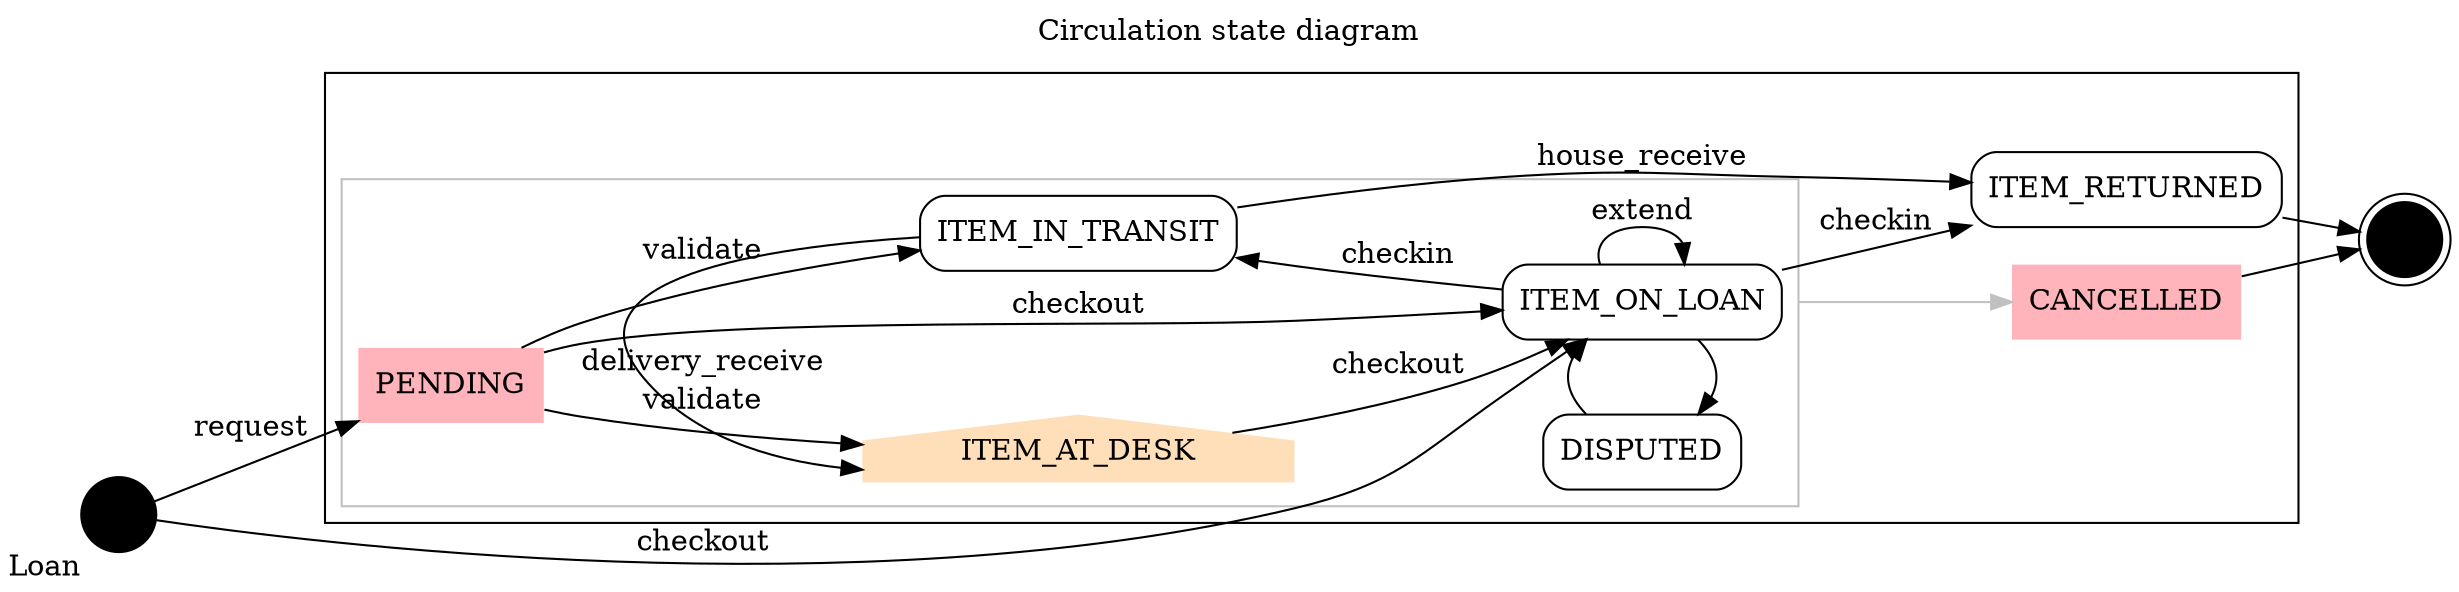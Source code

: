 digraph G {
# Title
label="Circulation state diagram";
labelloc = "t"; # place label on top
compound=True;

# Configuration
rankdir=LR;
#splines=polyline; # uncurved arrows (from a state to another)
node [shape=rectangle style=rounded]; # change displaying box for states

# Main states
"CREATED" [label="" xlabel="Loan" shape=circle style=filled color=black];
"PENDING" [color="transparent" style=filled fillcolor="#ffb3ba"];
"ITEM_AT_DESK" [shape=house color="transparent" style=filled fillcolor="#ffdfba"];
"ITEM_IN_TRANSIT";
"ITEM_ON_LOAN";
"ITEM_RETURNED";
"CANCELLED" [color="transparent" style=filled fillcolor="#ffb3ba"];
"DISPUTED";
"DELETED" [shape=doublecircle label="" style=filled fillcolor=black];

# Subgraphs
subgraph cluster_main {
	label="";
	"CANCELLED";
	"ITEM_RETURNED";
	subgraph cluster_0 {
		# Configuration
		node [style=filled];
		label="";
		color=gray;
		# States
		{ rank=same; "ITEM_AT_DESK", "ITEM_IN_TRANSIT"}
		{ rank=same; "ITEM_ON_LOAN", "DISPUTED"}
		# Transitions
		"PENDING" -> "ITEM_ON_LOAN" [label=checkout];
		"PENDING" -> "ITEM_AT_DESK" [label=validate];
		"PENDING" -> "ITEM_IN_TRANSIT" [label=validate];
		"ITEM_AT_DESK" -> "ITEM_ON_LOAN" [label=checkout];
		"ITEM_ON_LOAN" -> "ITEM_IN_TRANSIT" [label=checkin];
		"ITEM_ON_LOAN" -> "ITEM_ON_LOAN" [label=extend];
		"ITEM_ON_LOAN" -> "DISPUTED";
		"DISPUTED" -> "ITEM_ON_LOAN";
		}

		# Transition from atdesk to main cluster
		{ rank=same; "ITEM_RETURNED", "CANCELLED"}
		"ITEM_ON_LOAN" -> "ITEM_RETURNED" [label=checkin];
		"ITEM_IN_TRANSIT" -> "ITEM_AT_DESK" [label=<delivery_receive>];
		"ITEM_IN_TRANSIT" -> "ITEM_RETURNED" [label=house_receive];
	}

"CREATED" -> "PENDING" [label=request];
"CREATED" -> "ITEM_ON_LOAN" [label=checkout];
"ITEM_RETURNED" -> "DELETED";
"CANCELLED" -> "DELETED";

"ITEM_ON_LOAN" -> "CANCELLED" [ltail=cluster_0 color=gray];

}

